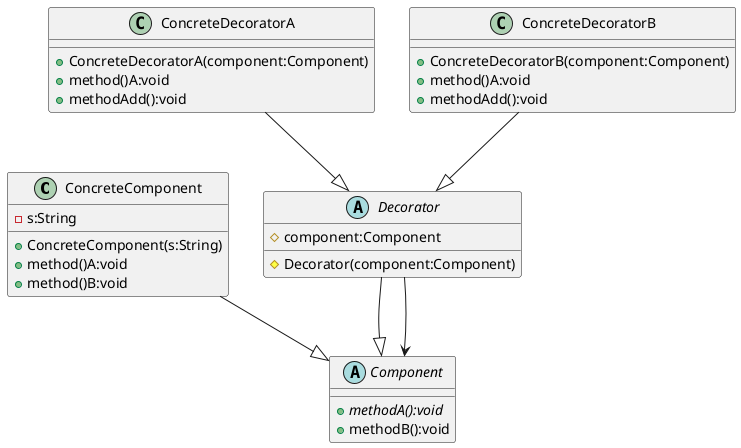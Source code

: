 @startuml

ConcreteComponent--|>Component
Decorator--|>Component
Decorator-->Component
ConcreteDecoratorA--|>Decorator
ConcreteDecoratorB--|>Decorator

Abstract Class Component{
	+{abstract} methodA():void
	+ methodB():void
}

Abstract Class Decorator{
    # component:Component
	# Decorator(component:Component)
}

Class ConcreteDecoratorA{
	+ ConcreteDecoratorA(component:Component)
	+ method()A:void
	+ methodAdd():void
}

Class ConcreteDecoratorB{
	+ ConcreteDecoratorB(component:Component)
	+ method()A:void
	+ methodAdd():void
}

Class ConcreteComponent{
	- s:String
	+ ConcreteComponent(s:String)
	+ method()A:void
	+ method()B:void
}

@enduml